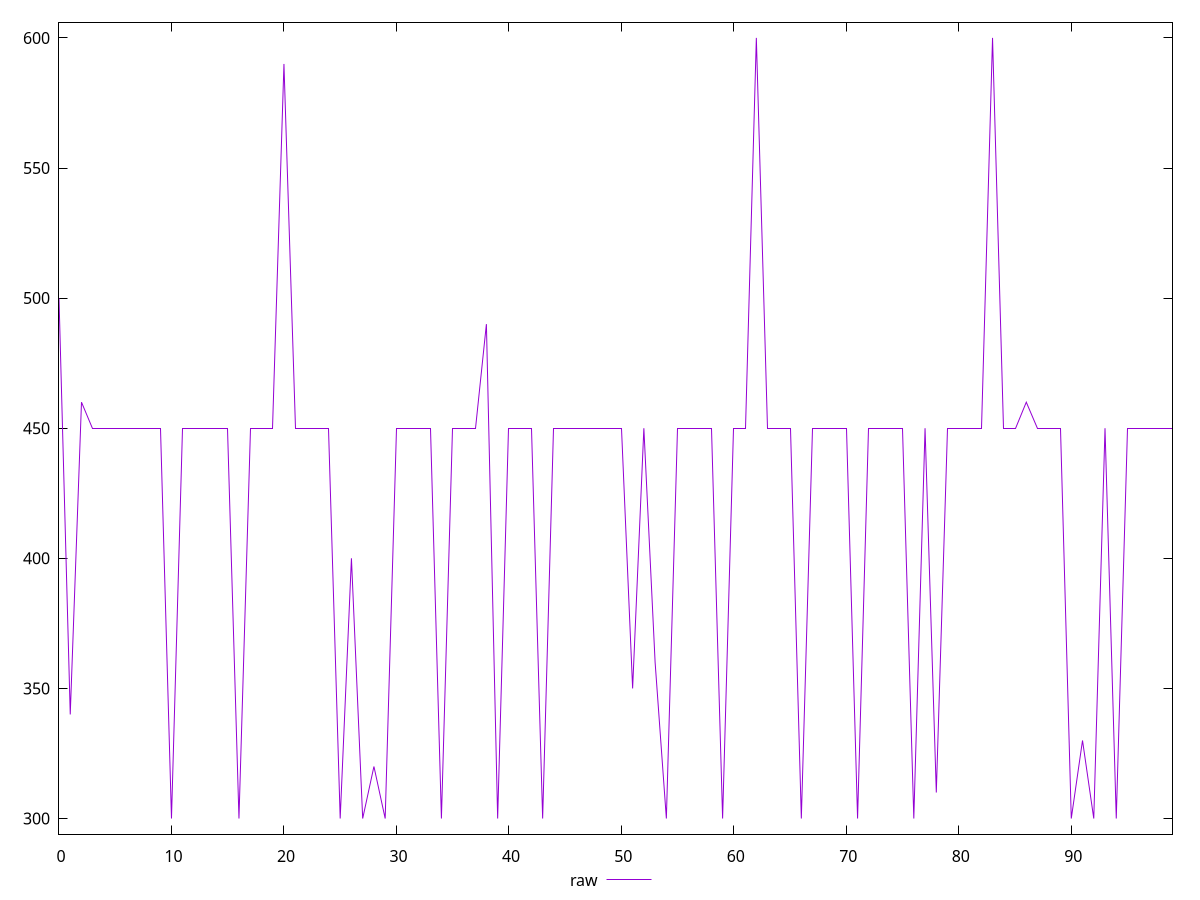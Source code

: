reset

$raw <<EOF
0 500
1 340
2 460
3 450
4 450
5 450
6 450
7 450
8 450
9 450
10 300
11 450
12 450
13 450
14 450
15 450
16 300
17 450
18 450
19 450
20 590
21 450
22 450
23 450
24 450
25 300
26 400
27 300
28 320
29 300
30 450
31 450
32 450
33 450
34 300
35 450
36 450
37 450
38 490
39 300
40 450
41 450
42 450
43 300
44 450
45 450
46 450
47 450
48 450
49 450
50 450
51 350
52 450
53 360
54 300
55 450
56 450
57 450
58 450
59 300
60 450
61 450
62 600
63 450
64 450
65 450
66 300
67 450
68 450
69 450
70 450
71 300
72 450
73 450
74 450
75 450
76 300
77 450
78 310
79 450
80 450
81 450
82 450
83 600
84 450
85 450
86 460
87 450
88 450
89 450
90 300
91 330
92 300
93 450
94 300
95 450
96 450
97 450
98 450
99 450
EOF

set key outside below
set xrange [0:99]
set yrange [294:606]
set trange [294:606]
set terminal svg size 640, 500 enhanced background rgb 'white'
set output "report_00019_2021-02-10T18-14-37.922Z//uses-webp-images/samples/pages/raw/values.svg"

plot $raw title "raw" with line

reset
